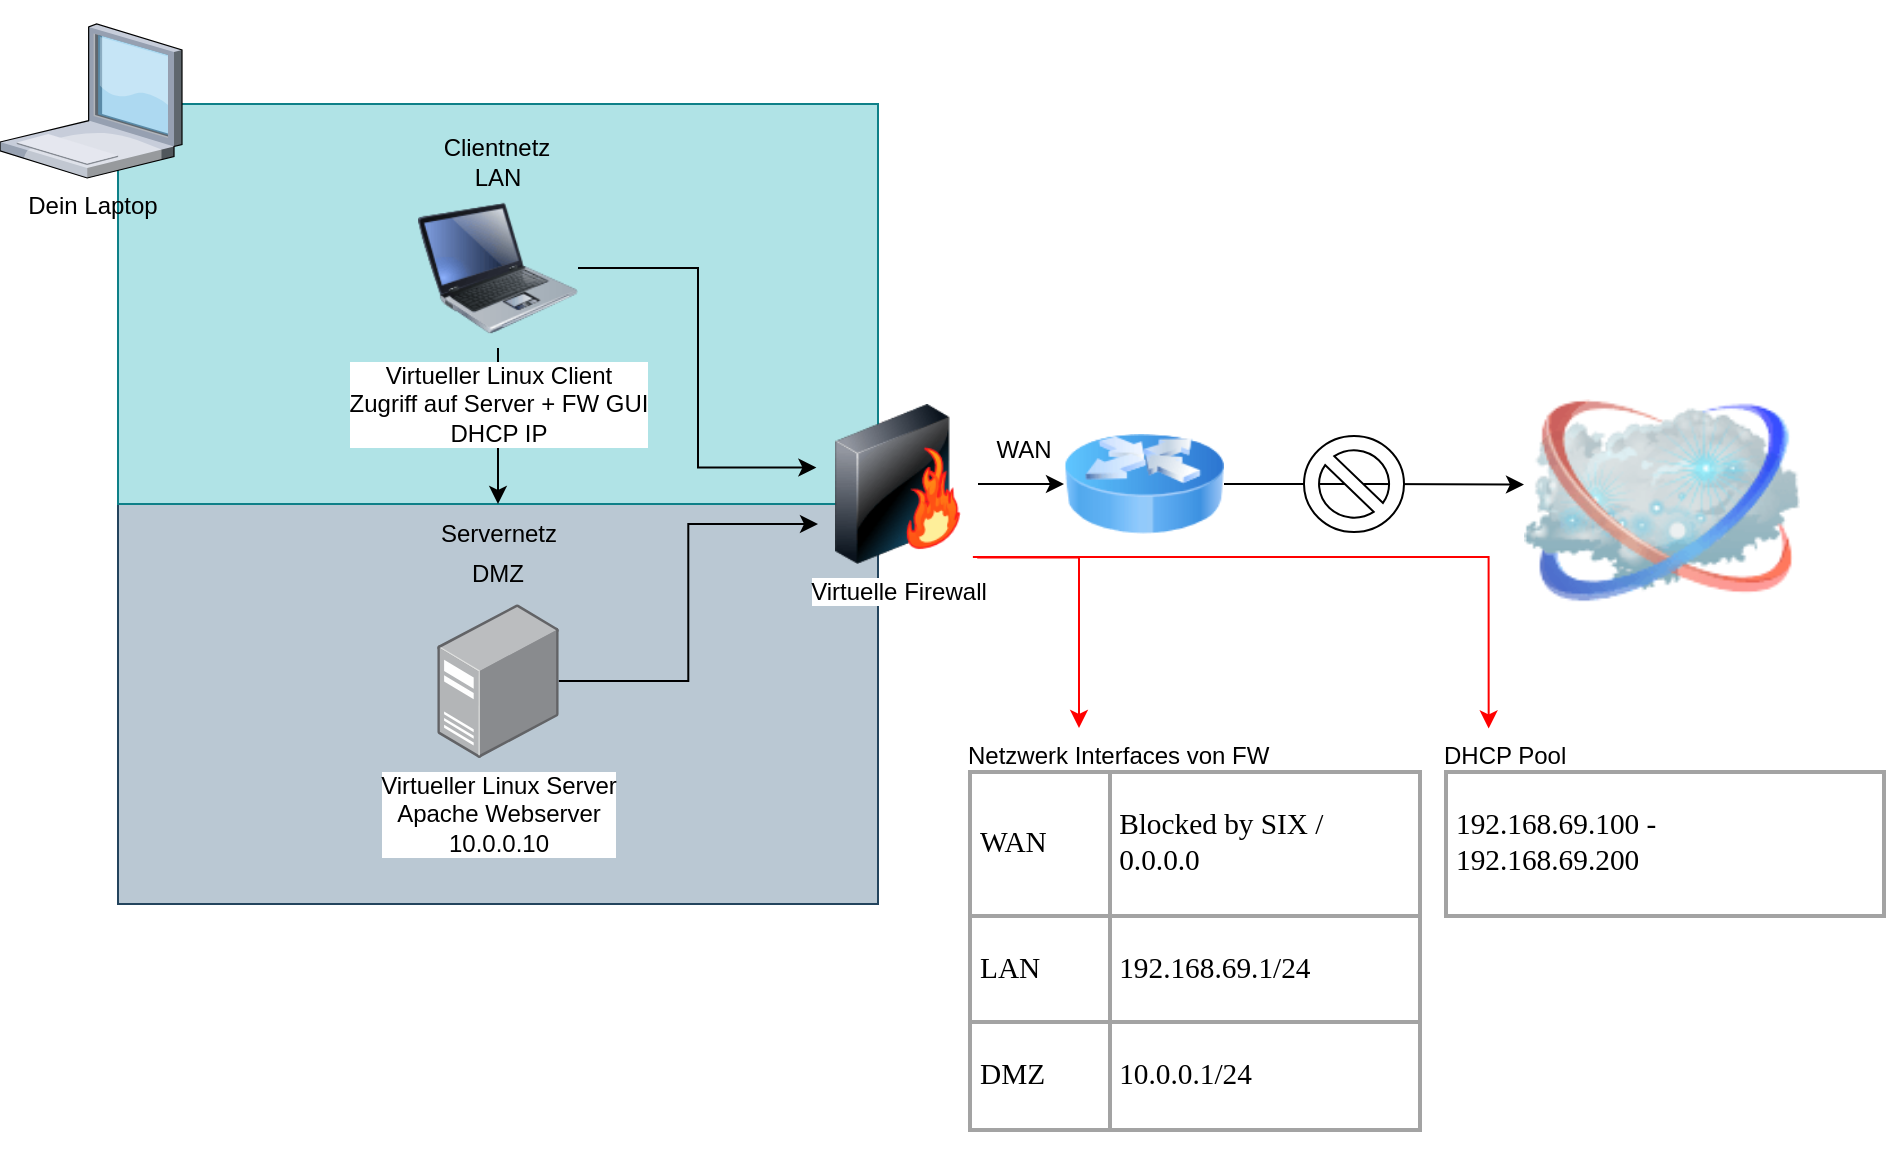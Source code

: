 <mxfile version="21.5.0" type="device">
  <diagram name="Page-1" id="fEAICm4KGEWCgrGdMOP2">
    <mxGraphModel dx="2462" dy="1003" grid="1" gridSize="10" guides="1" tooltips="1" connect="1" arrows="1" fold="1" page="1" pageScale="1" pageWidth="827" pageHeight="1169" math="0" shadow="0">
      <root>
        <mxCell id="0" />
        <mxCell id="1" parent="0" />
        <mxCell id="lYvc8LhtugjVBGxHZOZ0-5" value="" style="rounded=0;whiteSpace=wrap;html=1;fillColor=#bac8d3;strokeColor=#23445d;" parent="1" vertex="1">
          <mxGeometry x="77" y="488" width="380" height="200" as="geometry" />
        </mxCell>
        <mxCell id="lYvc8LhtugjVBGxHZOZ0-1" value="C" style="rounded=0;whiteSpace=wrap;html=1;fillColor=#b0e3e6;strokeColor=#0e8088;" parent="1" vertex="1">
          <mxGeometry x="77" y="288" width="380" height="200" as="geometry" />
        </mxCell>
        <mxCell id="lYvc8LhtugjVBGxHZOZ0-12" style="edgeStyle=orthogonalEdgeStyle;rounded=0;orthogonalLoop=1;jettySize=auto;html=1;entryX=0;entryY=0.433;entryDx=0;entryDy=0;entryPerimeter=0;" parent="1" source="lYvc8LhtugjVBGxHZOZ0-3" target="lYvc8LhtugjVBGxHZOZ0-4" edge="1">
          <mxGeometry relative="1" as="geometry" />
        </mxCell>
        <mxCell id="lYvc8LhtugjVBGxHZOZ0-3" value="" style="image;html=1;image=img/lib/clip_art/networking/Router_Icon_128x128.png" parent="1" vertex="1">
          <mxGeometry x="550" y="438" width="80" height="80" as="geometry" />
        </mxCell>
        <mxCell id="lYvc8LhtugjVBGxHZOZ0-4" value="" style="image;html=1;image=img/lib/clip_art/networking/Cloud_128x128.png" parent="1" vertex="1">
          <mxGeometry x="780" y="425" width="138" height="123" as="geometry" />
        </mxCell>
        <mxCell id="lYvc8LhtugjVBGxHZOZ0-13" style="edgeStyle=orthogonalEdgeStyle;rounded=0;orthogonalLoop=1;jettySize=auto;html=1;entryX=-0.01;entryY=0.397;entryDx=0;entryDy=0;entryPerimeter=0;fontColor=#000000;strokeColor=#000000;" parent="1" source="lYvc8LhtugjVBGxHZOZ0-6" target="lYvc8LhtugjVBGxHZOZ0-9" edge="1">
          <mxGeometry relative="1" as="geometry" />
        </mxCell>
        <mxCell id="bL4nX8QpBIKnrSAJ-W3m-11" value="" style="edgeStyle=orthogonalEdgeStyle;rounded=0;orthogonalLoop=1;jettySize=auto;html=1;" edge="1" parent="1" source="lYvc8LhtugjVBGxHZOZ0-6" target="lYvc8LhtugjVBGxHZOZ0-17">
          <mxGeometry relative="1" as="geometry" />
        </mxCell>
        <mxCell id="lYvc8LhtugjVBGxHZOZ0-6" value="Virtueller Linux Client&lt;br&gt;Zugriff auf Server + FW GUI&lt;br&gt;DHCP IP" style="image;html=1;image=img/lib/clip_art/computers/Laptop_128x128.png" parent="1" vertex="1">
          <mxGeometry x="227" y="330" width="80" height="80" as="geometry" />
        </mxCell>
        <mxCell id="lYvc8LhtugjVBGxHZOZ0-7" value="Dein Laptop" style="verticalLabelPosition=bottom;sketch=0;aspect=fixed;html=1;verticalAlign=top;strokeColor=none;align=center;outlineConnect=0;shape=mxgraph.citrix.laptop_1;" parent="1" vertex="1">
          <mxGeometry x="18" y="248" width="91" height="77" as="geometry" />
        </mxCell>
        <mxCell id="lYvc8LhtugjVBGxHZOZ0-14" style="edgeStyle=orthogonalEdgeStyle;rounded=0;orthogonalLoop=1;jettySize=auto;html=1;entryX=0;entryY=0.75;entryDx=0;entryDy=0;fontColor=#000000;strokeColor=#000000;" parent="1" source="lYvc8LhtugjVBGxHZOZ0-8" target="lYvc8LhtugjVBGxHZOZ0-9" edge="1">
          <mxGeometry relative="1" as="geometry" />
        </mxCell>
        <mxCell id="lYvc8LhtugjVBGxHZOZ0-8" value="Virtueller Linux Server&lt;br&gt;Apache Webserver&lt;br&gt;10.0.0.10" style="image;points=[];aspect=fixed;html=1;align=center;shadow=0;dashed=0;image=img/lib/allied_telesis/computer_and_terminals/Server_Desktop.svg;" parent="1" vertex="1">
          <mxGeometry x="236.63" y="538" width="60.74" height="77" as="geometry" />
        </mxCell>
        <mxCell id="lYvc8LhtugjVBGxHZOZ0-10" style="edgeStyle=orthogonalEdgeStyle;rounded=0;orthogonalLoop=1;jettySize=auto;html=1;" parent="1" source="lYvc8LhtugjVBGxHZOZ0-9" target="lYvc8LhtugjVBGxHZOZ0-3" edge="1">
          <mxGeometry relative="1" as="geometry" />
        </mxCell>
        <mxCell id="bL4nX8QpBIKnrSAJ-W3m-13" style="edgeStyle=orthogonalEdgeStyle;rounded=0;orthogonalLoop=1;jettySize=auto;html=1;exitX=0.968;exitY=0.956;exitDx=0;exitDy=0;entryX=0.108;entryY=0.002;entryDx=0;entryDy=0;entryPerimeter=0;fillColor=#e51400;strokeColor=#ff0000;exitPerimeter=0;" edge="1" parent="1" source="lYvc8LhtugjVBGxHZOZ0-9" target="bL4nX8QpBIKnrSAJ-W3m-12">
          <mxGeometry relative="1" as="geometry" />
        </mxCell>
        <mxCell id="lYvc8LhtugjVBGxHZOZ0-9" value="Virtuelle Firewall" style="image;html=1;image=img/lib/clip_art/networking/Firewall-page1_128x128.png" parent="1" vertex="1">
          <mxGeometry x="427" y="438" width="80" height="80" as="geometry" />
        </mxCell>
        <mxCell id="lYvc8LhtugjVBGxHZOZ0-15" value="Clientnetz" style="text;html=1;strokeColor=none;fillColor=none;align=center;verticalAlign=middle;whiteSpace=wrap;rounded=0;fontColor=#000000;" parent="1" vertex="1">
          <mxGeometry x="220.32" y="295" width="93.37" height="30" as="geometry" />
        </mxCell>
        <mxCell id="lYvc8LhtugjVBGxHZOZ0-17" value="Servernetz" style="text;html=1;strokeColor=none;fillColor=none;align=center;verticalAlign=middle;whiteSpace=wrap;rounded=0;fontColor=#000000;" parent="1" vertex="1">
          <mxGeometry x="215.5" y="488" width="103" height="30" as="geometry" />
        </mxCell>
        <mxCell id="bL4nX8QpBIKnrSAJ-W3m-1" value="" style="shape=image;verticalLabelPosition=bottom;labelBackgroundColor=default;verticalAlign=top;aspect=fixed;imageAspect=0;image=https://upload.wikimedia.org/wikipedia/commons/thumb/9/9e/SIX_Group_logo.svg/2560px-SIX_Group_logo.svg.png;" vertex="1" parent="1">
          <mxGeometry x="652.5" y="422.41" width="85" height="23.59" as="geometry" />
        </mxCell>
        <mxCell id="bL4nX8QpBIKnrSAJ-W3m-2" value="" style="verticalLabelPosition=bottom;verticalAlign=top;html=1;shape=mxgraph.basic.no_symbol" vertex="1" parent="1">
          <mxGeometry x="670" y="454" width="50" height="48" as="geometry" />
        </mxCell>
        <mxCell id="bL4nX8QpBIKnrSAJ-W3m-3" value="" style="shape=image;verticalLabelPosition=bottom;labelBackgroundColor=default;verticalAlign=top;aspect=fixed;imageAspect=0;image=https://img.icons8.com/color/512/old-vmware-logo.png;" vertex="1" parent="1">
          <mxGeometry x="80" y="236" width="52" height="52" as="geometry" />
        </mxCell>
        <mxCell id="bL4nX8QpBIKnrSAJ-W3m-14" style="edgeStyle=orthogonalEdgeStyle;rounded=0;orthogonalLoop=1;jettySize=auto;html=1;exitX=0.25;exitY=0;exitDx=0;exitDy=0;entryX=0.995;entryY=0.959;entryDx=0;entryDy=0;entryPerimeter=0;strokeColor=#ff0000;startArrow=classic;startFill=1;endArrow=none;endFill=0;" edge="1" parent="1" source="bL4nX8QpBIKnrSAJ-W3m-7" target="lYvc8LhtugjVBGxHZOZ0-9">
          <mxGeometry relative="1" as="geometry" />
        </mxCell>
        <mxCell id="bL4nX8QpBIKnrSAJ-W3m-7" value="&lt;div style=&quot;direction:ltr;border-width:100%&quot;&gt;&lt;div style=&quot;direction:ltr;margin-top:0in;margin-left:0in;width:2.369in&quot;&gt;&lt;div style=&quot;direction:ltr;margin-top:0in;margin-left:0in;width:2.369in&quot;&gt;&lt;div style=&quot;direction:ltr&quot;&gt;Netzwerk Interfaces von FW&lt;br&gt;&lt;table border=&quot;1&quot; cellpadding=&quot;0&quot; cellspacing=&quot;0&quot; valign=&quot;top&quot; style=&quot;direction:ltr;&lt;br/&gt; border-collapse:collapse;border-style:solid;border-color:#A3A3A3;border-width:&lt;br/&gt; 1pt&quot; title=&quot;&quot; summary=&quot;&quot;&gt; &lt;tbody&gt;&lt;tr&gt;  &lt;td style=&quot;border-style:solid;border-color:#A3A3A3;border-width:1pt;&lt;br/&gt;  vertical-align:top;width:.6673in;padding:2.0pt 3.0pt 2.0pt 3.0pt&quot;&gt;&lt;br&gt;  &lt;p style=&quot;margin:0in;font-family:Calibri;font-size:11.0pt&quot;&gt;WAN&lt;/p&gt;&lt;br&gt;  &lt;/td&gt;  &lt;td style=&quot;border-style:solid;border-color:#A3A3A3;border-width:1pt;&lt;br/&gt;  vertical-align:top;width:1.608in;padding:2.0pt 3.0pt 2.0pt 3.0pt&quot;&gt;&lt;br&gt;  &lt;p style=&quot;margin:0in;font-family:Calibri;font-size:11.0pt&quot;&gt;Blocked by SIX /&lt;br&gt;  0.0.0.0&lt;/p&gt;&lt;br&gt;  &lt;/td&gt; &lt;/tr&gt; &lt;tr&gt;  &lt;td style=&quot;border-style:solid;border-color:#A3A3A3;border-width:1pt;&lt;br/&gt;  vertical-align:top;width:.6673in;padding:2.0pt 3.0pt 2.0pt 3.0pt&quot;&gt;&lt;br&gt;  &lt;p style=&quot;margin:0in;font-family:Calibri;font-size:11.0pt&quot;&gt;LAN&lt;/p&gt;&lt;br&gt;  &lt;/td&gt;  &lt;td style=&quot;border-style:solid;border-color:#A3A3A3;border-width:1pt;&lt;br/&gt;  vertical-align:top;width:1.538in;padding:2.0pt 3.0pt 2.0pt 3.0pt&quot;&gt;&lt;br&gt;  &lt;p style=&quot;margin:0in;font-family:Calibri;font-size:11.0pt&quot;&gt;192.168.69.1/24&lt;/p&gt;&lt;br&gt;  &lt;/td&gt; &lt;/tr&gt; &lt;tr&gt;  &lt;td style=&quot;border-style:solid;border-color:#A3A3A3;border-width:1pt;&lt;br/&gt;  vertical-align:top;width:.6673in;padding:2.0pt 3.0pt 2.0pt 3.0pt&quot;&gt;&lt;br&gt;  &lt;p style=&quot;margin:0in;font-family:Calibri;font-size:11.0pt&quot;&gt;DMZ&lt;/p&gt;&lt;br&gt;  &lt;/td&gt;  &lt;td style=&quot;border-style:solid;border-color:#A3A3A3;border-width:1pt;&lt;br/&gt;  vertical-align:top;width:1.538in;padding:2.0pt 3.0pt 2.0pt 3.0pt&quot;&gt;&lt;br&gt;  &lt;p style=&quot;margin:0in;font-family:Calibri;font-size:11.0pt&quot;&gt;10.0.0.1/24&lt;/p&gt;&lt;br&gt;  &lt;/td&gt; &lt;/tr&gt;&lt;/tbody&gt;&lt;/table&gt;&lt;/div&gt;&lt;/div&gt;&lt;/div&gt;&lt;br&gt;&lt;/div&gt;" style="text;whiteSpace=wrap;html=1;" vertex="1" parent="1">
          <mxGeometry x="500" y="600" width="230" height="210" as="geometry" />
        </mxCell>
        <mxCell id="bL4nX8QpBIKnrSAJ-W3m-12" value="&lt;div style=&quot;direction:ltr;border-width:100%&quot;&gt;&lt;div style=&quot;direction:ltr;margin-top:0in;margin-left:0in;width:2.303in&quot;&gt;&lt;div style=&quot;direction:ltr;margin-top:0in;margin-left:0in;width:2.303in&quot;&gt;&lt;div style=&quot;direction:ltr&quot;&gt;DHCP Pool&lt;br&gt;&lt;table border=&quot;1&quot; cellpadding=&quot;0&quot; cellspacing=&quot;0&quot; valign=&quot;top&quot; style=&quot;direction:ltr;&lt;br/&gt; border-collapse:collapse;border-style:solid;border-color:#A3A3A3;border-width:&lt;br/&gt; 1pt&quot; title=&quot;&quot; summary=&quot;&quot;&gt; &lt;tbody&gt;&lt;tr&gt;  &lt;td style=&quot;border-style:solid;border-color:#A3A3A3;border-width:1pt;&lt;br/&gt;  vertical-align:top;width:2.293in;padding:2.0pt 3.0pt 2.0pt 3.0pt&quot;&gt;&lt;br&gt;  &lt;p style=&quot;margin:0in;font-family:Calibri;font-size:11.0pt&quot;&gt;192.168.69.100 -&lt;br&gt;  192.168.69.200&lt;/p&gt;&lt;br&gt;  &lt;/td&gt; &lt;/tr&gt;&lt;/tbody&gt;&lt;/table&gt;&lt;br&gt;&lt;/div&gt;&lt;/div&gt;&lt;/div&gt;&lt;/div&gt;" style="text;whiteSpace=wrap;html=1;" vertex="1" parent="1">
          <mxGeometry x="737.5" y="600" width="230" height="110" as="geometry" />
        </mxCell>
        <mxCell id="bL4nX8QpBIKnrSAJ-W3m-15" value="WAN" style="text;html=1;strokeColor=none;fillColor=none;align=center;verticalAlign=middle;whiteSpace=wrap;rounded=0;" vertex="1" parent="1">
          <mxGeometry x="500" y="446" width="60" height="30" as="geometry" />
        </mxCell>
        <mxCell id="bL4nX8QpBIKnrSAJ-W3m-16" value="LAN" style="text;html=1;strokeColor=none;fillColor=none;align=center;verticalAlign=middle;whiteSpace=wrap;rounded=0;" vertex="1" parent="1">
          <mxGeometry x="236.63" y="310" width="60" height="30" as="geometry" />
        </mxCell>
        <mxCell id="bL4nX8QpBIKnrSAJ-W3m-17" value="DMZ" style="text;html=1;strokeColor=none;fillColor=none;align=center;verticalAlign=middle;whiteSpace=wrap;rounded=0;" vertex="1" parent="1">
          <mxGeometry x="237.37" y="508" width="60" height="30" as="geometry" />
        </mxCell>
      </root>
    </mxGraphModel>
  </diagram>
</mxfile>

